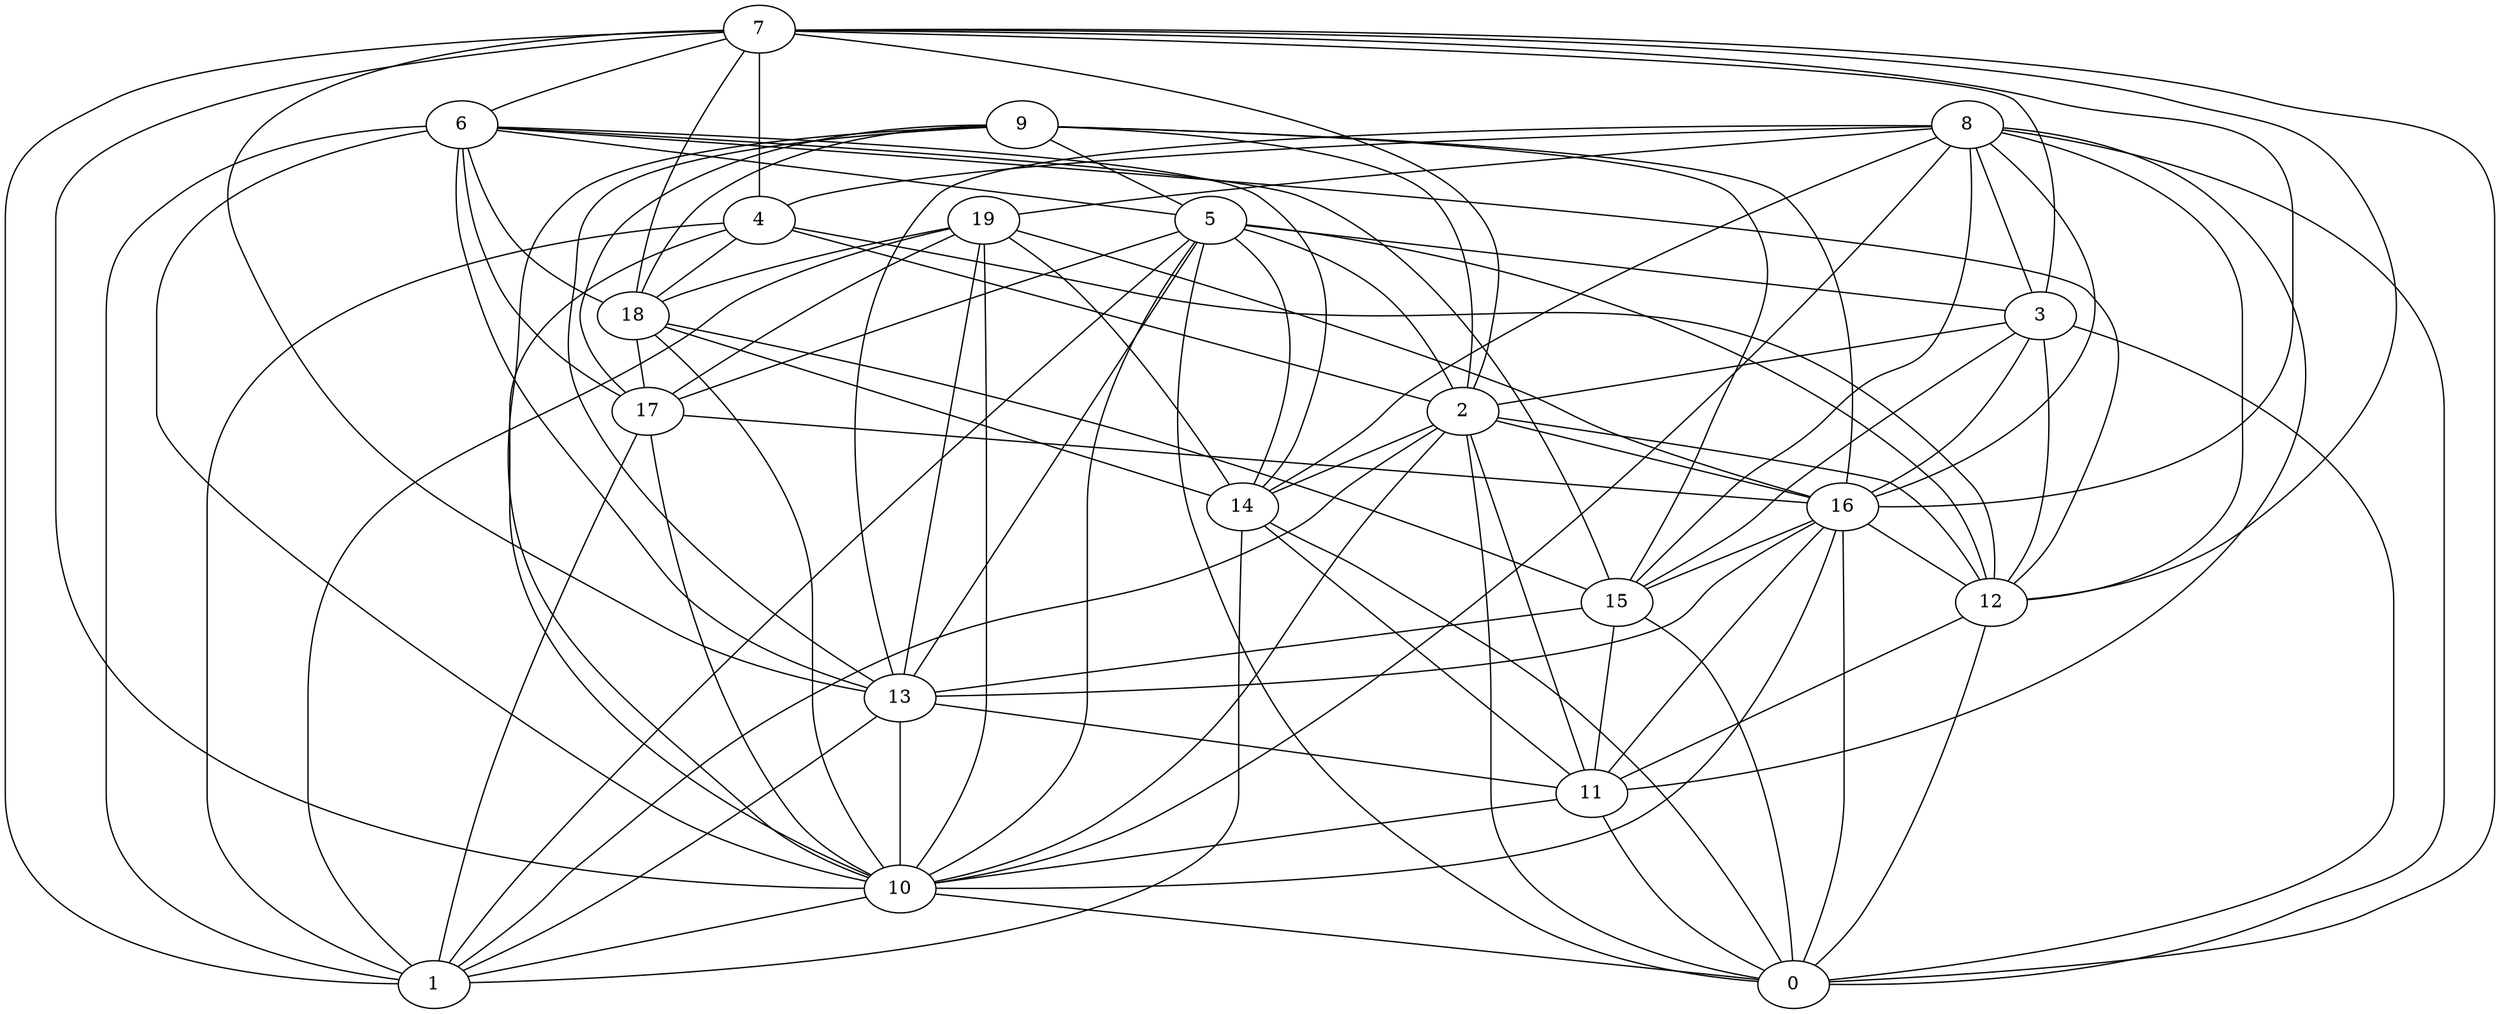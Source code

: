 digraph GG_graph {

subgraph G_graph {
edge [color = black]
"19" -> "17" [dir = none]
"19" -> "1" [dir = none]
"19" -> "18" [dir = none]
"19" -> "10" [dir = none]
"19" -> "14" [dir = none]
"6" -> "15" [dir = none]
"6" -> "12" [dir = none]
"6" -> "1" [dir = none]
"16" -> "11" [dir = none]
"16" -> "12" [dir = none]
"16" -> "10" [dir = none]
"16" -> "15" [dir = none]
"3" -> "12" [dir = none]
"3" -> "16" [dir = none]
"14" -> "11" [dir = none]
"4" -> "18" [dir = none]
"4" -> "2" [dir = none]
"4" -> "10" [dir = none]
"2" -> "1" [dir = none]
"2" -> "12" [dir = none]
"2" -> "11" [dir = none]
"2" -> "10" [dir = none]
"2" -> "0" [dir = none]
"17" -> "10" [dir = none]
"7" -> "3" [dir = none]
"7" -> "16" [dir = none]
"7" -> "6" [dir = none]
"7" -> "12" [dir = none]
"7" -> "10" [dir = none]
"7" -> "2" [dir = none]
"15" -> "11" [dir = none]
"15" -> "0" [dir = none]
"13" -> "10" [dir = none]
"18" -> "10" [dir = none]
"18" -> "15" [dir = none]
"11" -> "10" [dir = none]
"8" -> "19" [dir = none]
"8" -> "14" [dir = none]
"8" -> "3" [dir = none]
"8" -> "16" [dir = none]
"8" -> "13" [dir = none]
"8" -> "0" [dir = none]
"8" -> "10" [dir = none]
"8" -> "15" [dir = none]
"8" -> "12" [dir = none]
"5" -> "13" [dir = none]
"5" -> "14" [dir = none]
"5" -> "10" [dir = none]
"5" -> "12" [dir = none]
"5" -> "1" [dir = none]
"9" -> "13" [dir = none]
"9" -> "16" [dir = none]
"9" -> "10" [dir = none]
"9" -> "15" [dir = none]
"9" -> "17" [dir = none]
"9" -> "2" [dir = none]
"9" -> "5" [dir = none]
"6" -> "5" [dir = none]
"8" -> "4" [dir = none]
"7" -> "4" [dir = none]
"6" -> "14" [dir = none]
"5" -> "17" [dir = none]
"10" -> "0" [dir = none]
"13" -> "11" [dir = none]
"3" -> "0" [dir = none]
"7" -> "13" [dir = none]
"8" -> "11" [dir = none]
"19" -> "16" [dir = none]
"12" -> "11" [dir = none]
"4" -> "1" [dir = none]
"14" -> "0" [dir = none]
"5" -> "0" [dir = none]
"17" -> "16" [dir = none]
"12" -> "0" [dir = none]
"15" -> "13" [dir = none]
"6" -> "10" [dir = none]
"10" -> "1" [dir = none]
"5" -> "3" [dir = none]
"19" -> "13" [dir = none]
"13" -> "1" [dir = none]
"5" -> "2" [dir = none]
"7" -> "1" [dir = none]
"9" -> "18" [dir = none]
"7" -> "0" [dir = none]
"16" -> "0" [dir = none]
"18" -> "17" [dir = none]
"11" -> "0" [dir = none]
"14" -> "1" [dir = none]
"7" -> "18" [dir = none]
"3" -> "15" [dir = none]
"2" -> "14" [dir = none]
"3" -> "2" [dir = none]
"16" -> "13" [dir = none]
"17" -> "1" [dir = none]
"6" -> "13" [dir = none]
"4" -> "12" [dir = none]
"6" -> "18" [dir = none]
"18" -> "14" [dir = none]
"2" -> "16" [dir = none]
"6" -> "17" [dir = none]
}

}
